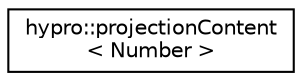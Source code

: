 digraph "Graphical Class Hierarchy"
{
  edge [fontname="Helvetica",fontsize="10",labelfontname="Helvetica",labelfontsize="10"];
  node [fontname="Helvetica",fontsize="10",shape=record];
  rankdir="LR";
  Node0 [label="hypro::projectionContent\l\< Number \>",height=0.2,width=0.4,color="black", fillcolor="white", style="filled",URL="$structhypro_1_1projectionContent.html"];
}
